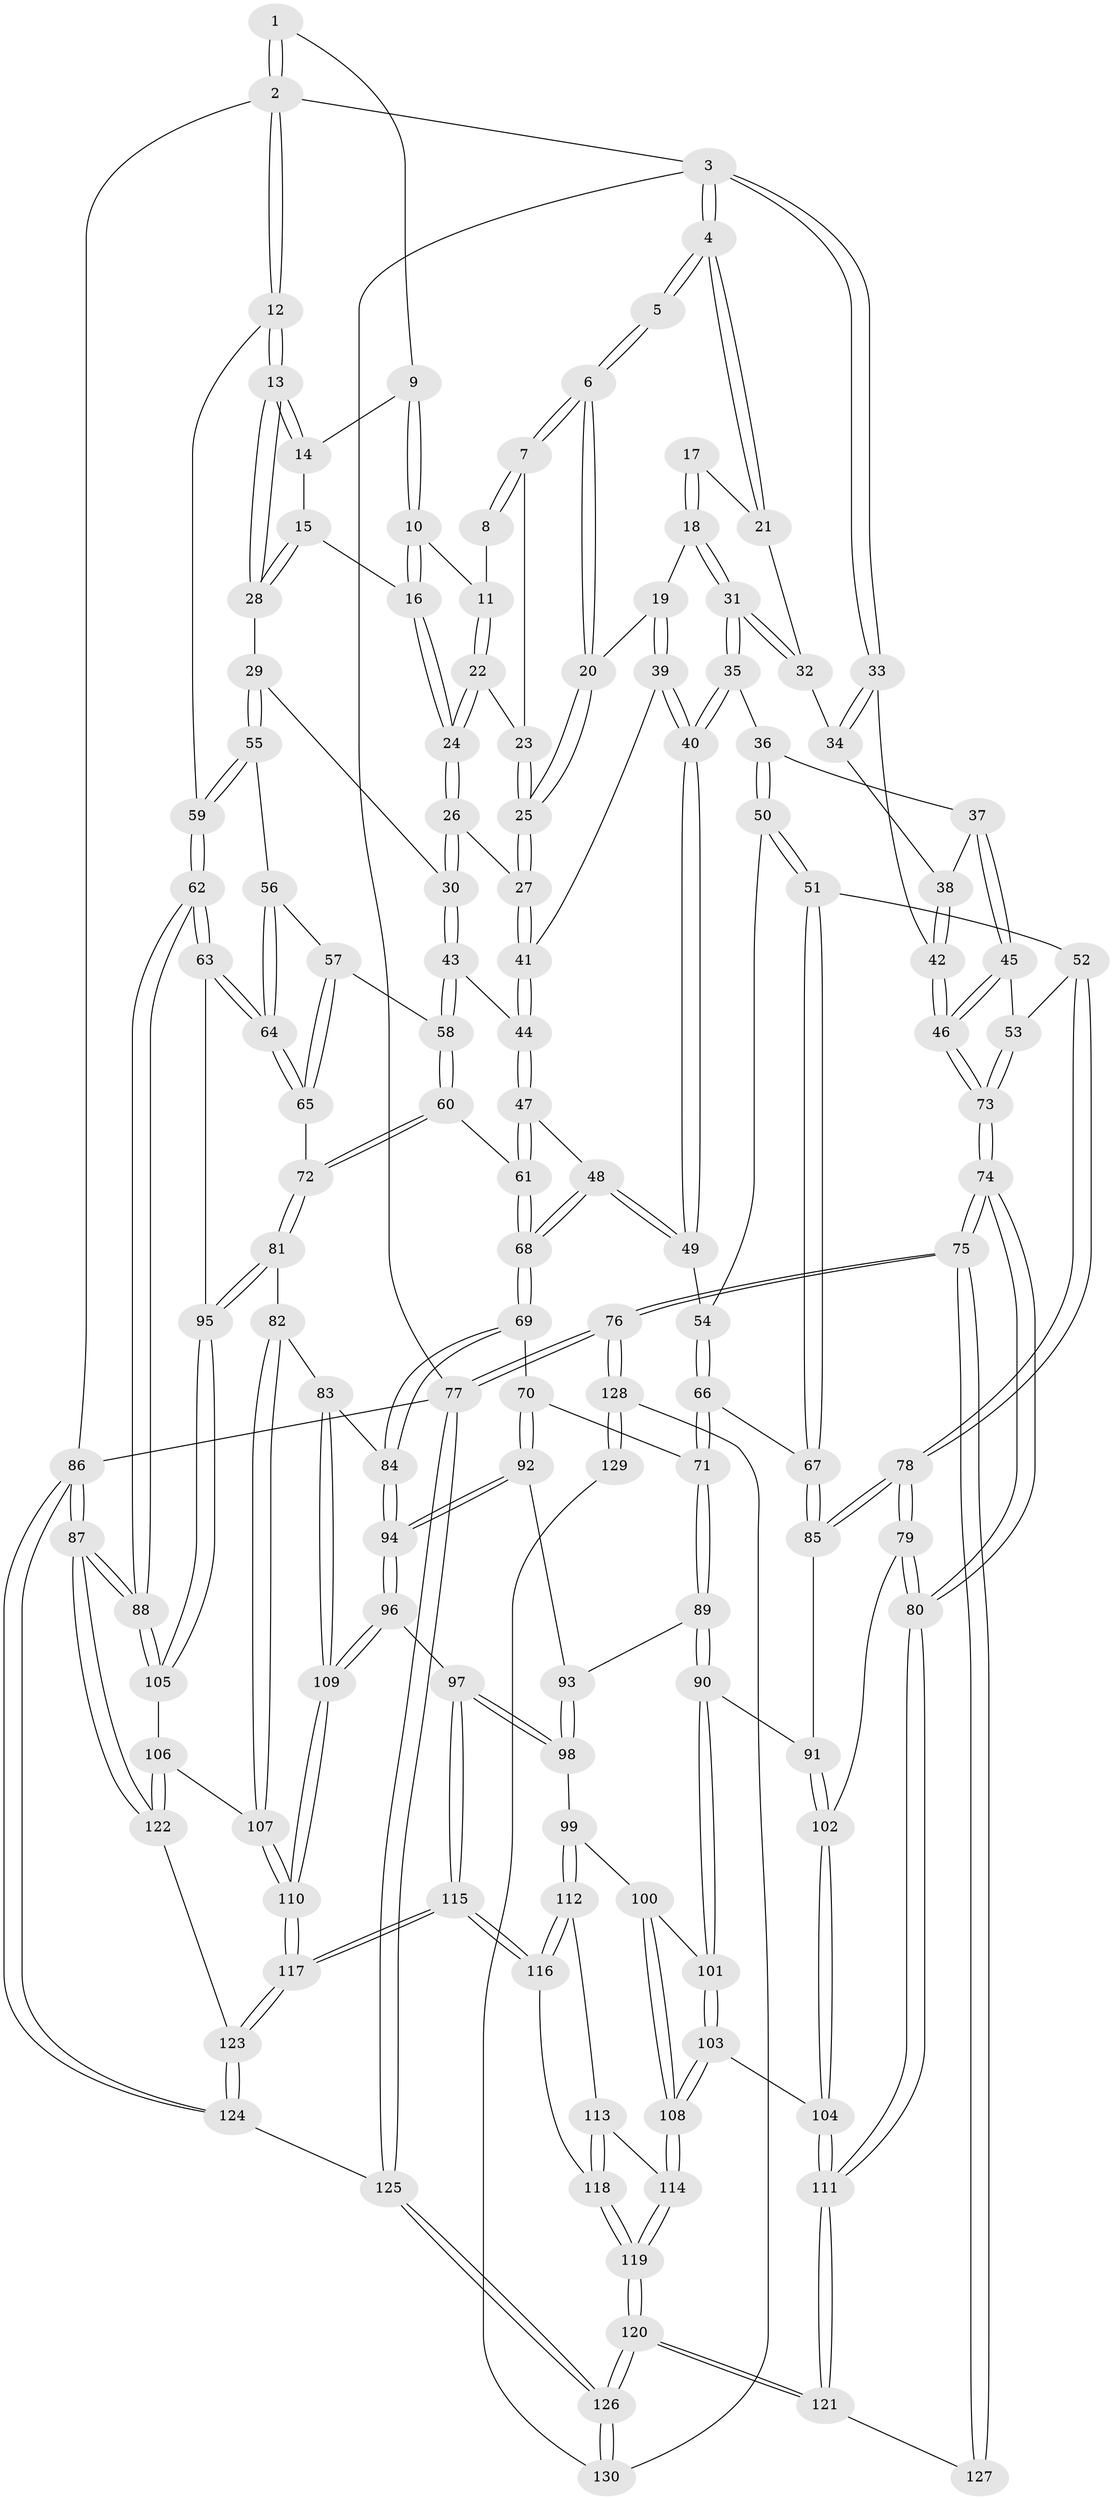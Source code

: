 // coarse degree distribution, {4: 0.44871794871794873, 7: 0.038461538461538464, 3: 0.038461538461538464, 5: 0.3076923076923077, 6: 0.16666666666666666}
// Generated by graph-tools (version 1.1) at 2025/21/03/04/25 18:21:30]
// undirected, 130 vertices, 322 edges
graph export_dot {
graph [start="1"]
  node [color=gray90,style=filled];
  1 [pos="+0.8633801535113217+0"];
  2 [pos="+1+0"];
  3 [pos="+0+0"];
  4 [pos="+0+0"];
  5 [pos="+0+0"];
  6 [pos="+0.4276651734446231+0"];
  7 [pos="+0.44078802991541366+0"];
  8 [pos="+0.5046842378700794+0"];
  9 [pos="+0.8103040780989071+0.01115114601581302"];
  10 [pos="+0.8042005658106991+0.024226550380422304"];
  11 [pos="+0.7338158752284196+0.0671974170770211"];
  12 [pos="+1+0.14038036849256147"];
  13 [pos="+1+0.14887005648670876"];
  14 [pos="+0.9017921747980839+0.060664403923141395"];
  15 [pos="+0.8612020568964902+0.1235115279535598"];
  16 [pos="+0.8313158157383775+0.10513315018523775"];
  17 [pos="+0.16390247858270213+0.06268522117476777"];
  18 [pos="+0.39559734140558533+0"];
  19 [pos="+0.40572031096941946+0"];
  20 [pos="+0.4223830924731266+0"];
  21 [pos="+0.13335818757725001+0.09501305985423694"];
  22 [pos="+0.725546203727275+0.0776393571634087"];
  23 [pos="+0.7150122369815258+0.08138464528062452"];
  24 [pos="+0.7692182772492776+0.18578515086965258"];
  25 [pos="+0.6332121701085818+0.12209839675346693"];
  26 [pos="+0.7662589275972849+0.20900920457720484"];
  27 [pos="+0.6339992512747509+0.14635092073161324"];
  28 [pos="+0.9567216379493155+0.20320978164690134"];
  29 [pos="+0.8648061552161395+0.26204409370316933"];
  30 [pos="+0.7806121330027289+0.2508198352969411"];
  31 [pos="+0.2794912597567461+0.15187730681941233"];
  32 [pos="+0.12885015096079766+0.10853613329658017"];
  33 [pos="+0+0"];
  34 [pos="+0.12693022727886163+0.111027081152884"];
  35 [pos="+0.26506305215741627+0.215162515280886"];
  36 [pos="+0.22418882776937374+0.25481986181626654"];
  37 [pos="+0.12303364983878529+0.22416099855576635"];
  38 [pos="+0.10823182939098883+0.14817135499016007"];
  39 [pos="+0.4677200783854192+0.22608691420198063"];
  40 [pos="+0.4453159713102417+0.27490643496188527"];
  41 [pos="+0.6012124254046067+0.21409851818438355"];
  42 [pos="+0+0.03822689575010801"];
  43 [pos="+0.6946159362706047+0.3258001300549431"];
  44 [pos="+0.6676691439997844+0.3138774363112653"];
  45 [pos="+0.02617175558060993+0.3021072730191762"];
  46 [pos="+0+0.29212604065219044"];
  47 [pos="+0.4732514978103058+0.3760452225189327"];
  48 [pos="+0.46548873897498294+0.3773529166640338"];
  49 [pos="+0.44609173454085566+0.3659229752840679"];
  50 [pos="+0.2468923129291502+0.3836767891213935"];
  51 [pos="+0.2002557289237882+0.43706774934901055"];
  52 [pos="+0.13802809461712576+0.4369895839687918"];
  53 [pos="+0.1373607268566712+0.43645206053100893"];
  54 [pos="+0.4080962999941783+0.3851377116432415"];
  55 [pos="+0.8814001575004784+0.37713289943230904"];
  56 [pos="+0.871127952135892+0.3962422617799992"];
  57 [pos="+0.7737540280343145+0.4219270920062402"];
  58 [pos="+0.7135513029217745+0.422857476061725"];
  59 [pos="+1+0.3903978199783356"];
  60 [pos="+0.7066911031921822+0.437993433089904"];
  61 [pos="+0.6932989928945134+0.4403789835420802"];
  62 [pos="+1+0.6105374382691848"];
  63 [pos="+0.9652886824736903+0.5969065645700257"];
  64 [pos="+0.9390130031052497+0.5819003533900196"];
  65 [pos="+0.9141992065637045+0.5781048470090644"];
  66 [pos="+0.37103560668712593+0.5249286910674152"];
  67 [pos="+0.2396578270466962+0.5346859212988812"];
  68 [pos="+0.5293700023898922+0.5009797974346193"];
  69 [pos="+0.5267642529789888+0.5784244830081355"];
  70 [pos="+0.4299553582424655+0.5888773364551415"];
  71 [pos="+0.4026766044776203+0.5743223118347456"];
  72 [pos="+0.726239557031081+0.5745207252168268"];
  73 [pos="+0+0.45551140418414426"];
  74 [pos="+0+0.7155405115515621"];
  75 [pos="+0+0.7191671755501283"];
  76 [pos="+0+0.9466490250241505"];
  77 [pos="+0+1"];
  78 [pos="+0.0032705394664237766+0.6156419206745092"];
  79 [pos="+0+0.6396272171637013"];
  80 [pos="+0+0.7143140648843405"];
  81 [pos="+0.6802504800429897+0.6317658782042567"];
  82 [pos="+0.6490001672841667+0.6433411198828624"];
  83 [pos="+0.6243731858187581+0.6476312160798487"];
  84 [pos="+0.5450363036030659+0.5991575151512637"];
  85 [pos="+0.229838790108283+0.6098519463450558"];
  86 [pos="+1+1"];
  87 [pos="+1+1"];
  88 [pos="+1+1"];
  89 [pos="+0.2873952180667086+0.6448541547838847"];
  90 [pos="+0.2518582877536143+0.6444057975294305"];
  91 [pos="+0.2456092071256382+0.6407601015189577"];
  92 [pos="+0.4056551018293298+0.6643914006778658"];
  93 [pos="+0.3535281710931911+0.6787944283139979"];
  94 [pos="+0.4462552204675007+0.729074577961171"];
  95 [pos="+0.8128147286284793+0.7641494006948575"];
  96 [pos="+0.4463482739093446+0.7411883886334752"];
  97 [pos="+0.37975911701065906+0.772659674112185"];
  98 [pos="+0.3639382252563087+0.769017863075363"];
  99 [pos="+0.338487036090889+0.7750453985047387"];
  100 [pos="+0.28740454915602287+0.7320069636621079"];
  101 [pos="+0.2741975463670077+0.7121952835769306"];
  102 [pos="+0.19588260578629113+0.6994130458042225"];
  103 [pos="+0.19885712476175563+0.8139421350628557"];
  104 [pos="+0.1489895978787936+0.794857945047216"];
  105 [pos="+0.8125254106204808+0.7790497480290398"];
  106 [pos="+0.7509508430784376+0.8380320753687263"];
  107 [pos="+0.7092109623132034+0.824220635208369"];
  108 [pos="+0.22807129963926046+0.8320974830365797"];
  109 [pos="+0.5548248197322118+0.8161391265643402"];
  110 [pos="+0.5571429684937228+0.8307514273409311"];
  111 [pos="+0.09169000911296929+0.8070750386264794"];
  112 [pos="+0.3128776777839163+0.8098656820268313"];
  113 [pos="+0.28301201847608504+0.832016208005682"];
  114 [pos="+0.24142947428844053+0.843914485873836"];
  115 [pos="+0.4187823047942255+0.8934792806827894"];
  116 [pos="+0.3857191092007579+0.8864397523267987"];
  117 [pos="+0.5144871627344165+0.9754006758566695"];
  118 [pos="+0.3407739577658696+0.8883386541759319"];
  119 [pos="+0.24434834195771402+0.9660745727996641"];
  120 [pos="+0.22098431651653108+1"];
  121 [pos="+0.1356476126243703+0.9495141349625885"];
  122 [pos="+0.7505271327960322+0.8978178856269646"];
  123 [pos="+0.5252017917159362+1"];
  124 [pos="+0.5081446834923502+1"];
  125 [pos="+0.25394834790437826+1"];
  126 [pos="+0.22879165079131208+1"];
  127 [pos="+0.06906737959303672+0.9444580275016446"];
  128 [pos="+0.012634018199426339+0.9663810605214539"];
  129 [pos="+0.05687601338076028+0.9542028073154548"];
  130 [pos="+0.05681715913961469+0.98128519431588"];
  1 -- 2;
  1 -- 2;
  1 -- 9;
  2 -- 3;
  2 -- 12;
  2 -- 12;
  2 -- 86;
  3 -- 4;
  3 -- 4;
  3 -- 33;
  3 -- 33;
  3 -- 77;
  4 -- 5;
  4 -- 5;
  4 -- 21;
  4 -- 21;
  5 -- 6;
  5 -- 6;
  6 -- 7;
  6 -- 7;
  6 -- 20;
  6 -- 20;
  7 -- 8;
  7 -- 8;
  7 -- 23;
  8 -- 11;
  9 -- 10;
  9 -- 10;
  9 -- 14;
  10 -- 11;
  10 -- 16;
  10 -- 16;
  11 -- 22;
  11 -- 22;
  12 -- 13;
  12 -- 13;
  12 -- 59;
  13 -- 14;
  13 -- 14;
  13 -- 28;
  13 -- 28;
  14 -- 15;
  15 -- 16;
  15 -- 28;
  15 -- 28;
  16 -- 24;
  16 -- 24;
  17 -- 18;
  17 -- 18;
  17 -- 21;
  18 -- 19;
  18 -- 31;
  18 -- 31;
  19 -- 20;
  19 -- 39;
  19 -- 39;
  20 -- 25;
  20 -- 25;
  21 -- 32;
  22 -- 23;
  22 -- 24;
  22 -- 24;
  23 -- 25;
  23 -- 25;
  24 -- 26;
  24 -- 26;
  25 -- 27;
  25 -- 27;
  26 -- 27;
  26 -- 30;
  26 -- 30;
  27 -- 41;
  27 -- 41;
  28 -- 29;
  29 -- 30;
  29 -- 55;
  29 -- 55;
  30 -- 43;
  30 -- 43;
  31 -- 32;
  31 -- 32;
  31 -- 35;
  31 -- 35;
  32 -- 34;
  33 -- 34;
  33 -- 34;
  33 -- 42;
  34 -- 38;
  35 -- 36;
  35 -- 40;
  35 -- 40;
  36 -- 37;
  36 -- 50;
  36 -- 50;
  37 -- 38;
  37 -- 45;
  37 -- 45;
  38 -- 42;
  38 -- 42;
  39 -- 40;
  39 -- 40;
  39 -- 41;
  40 -- 49;
  40 -- 49;
  41 -- 44;
  41 -- 44;
  42 -- 46;
  42 -- 46;
  43 -- 44;
  43 -- 58;
  43 -- 58;
  44 -- 47;
  44 -- 47;
  45 -- 46;
  45 -- 46;
  45 -- 53;
  46 -- 73;
  46 -- 73;
  47 -- 48;
  47 -- 61;
  47 -- 61;
  48 -- 49;
  48 -- 49;
  48 -- 68;
  48 -- 68;
  49 -- 54;
  50 -- 51;
  50 -- 51;
  50 -- 54;
  51 -- 52;
  51 -- 67;
  51 -- 67;
  52 -- 53;
  52 -- 78;
  52 -- 78;
  53 -- 73;
  53 -- 73;
  54 -- 66;
  54 -- 66;
  55 -- 56;
  55 -- 59;
  55 -- 59;
  56 -- 57;
  56 -- 64;
  56 -- 64;
  57 -- 58;
  57 -- 65;
  57 -- 65;
  58 -- 60;
  58 -- 60;
  59 -- 62;
  59 -- 62;
  60 -- 61;
  60 -- 72;
  60 -- 72;
  61 -- 68;
  61 -- 68;
  62 -- 63;
  62 -- 63;
  62 -- 88;
  62 -- 88;
  63 -- 64;
  63 -- 64;
  63 -- 95;
  64 -- 65;
  64 -- 65;
  65 -- 72;
  66 -- 67;
  66 -- 71;
  66 -- 71;
  67 -- 85;
  67 -- 85;
  68 -- 69;
  68 -- 69;
  69 -- 70;
  69 -- 84;
  69 -- 84;
  70 -- 71;
  70 -- 92;
  70 -- 92;
  71 -- 89;
  71 -- 89;
  72 -- 81;
  72 -- 81;
  73 -- 74;
  73 -- 74;
  74 -- 75;
  74 -- 75;
  74 -- 80;
  74 -- 80;
  75 -- 76;
  75 -- 76;
  75 -- 127;
  75 -- 127;
  76 -- 77;
  76 -- 77;
  76 -- 128;
  76 -- 128;
  77 -- 125;
  77 -- 125;
  77 -- 86;
  78 -- 79;
  78 -- 79;
  78 -- 85;
  78 -- 85;
  79 -- 80;
  79 -- 80;
  79 -- 102;
  80 -- 111;
  80 -- 111;
  81 -- 82;
  81 -- 95;
  81 -- 95;
  82 -- 83;
  82 -- 107;
  82 -- 107;
  83 -- 84;
  83 -- 109;
  83 -- 109;
  84 -- 94;
  84 -- 94;
  85 -- 91;
  86 -- 87;
  86 -- 87;
  86 -- 124;
  86 -- 124;
  87 -- 88;
  87 -- 88;
  87 -- 122;
  87 -- 122;
  88 -- 105;
  88 -- 105;
  89 -- 90;
  89 -- 90;
  89 -- 93;
  90 -- 91;
  90 -- 101;
  90 -- 101;
  91 -- 102;
  91 -- 102;
  92 -- 93;
  92 -- 94;
  92 -- 94;
  93 -- 98;
  93 -- 98;
  94 -- 96;
  94 -- 96;
  95 -- 105;
  95 -- 105;
  96 -- 97;
  96 -- 109;
  96 -- 109;
  97 -- 98;
  97 -- 98;
  97 -- 115;
  97 -- 115;
  98 -- 99;
  99 -- 100;
  99 -- 112;
  99 -- 112;
  100 -- 101;
  100 -- 108;
  100 -- 108;
  101 -- 103;
  101 -- 103;
  102 -- 104;
  102 -- 104;
  103 -- 104;
  103 -- 108;
  103 -- 108;
  104 -- 111;
  104 -- 111;
  105 -- 106;
  106 -- 107;
  106 -- 122;
  106 -- 122;
  107 -- 110;
  107 -- 110;
  108 -- 114;
  108 -- 114;
  109 -- 110;
  109 -- 110;
  110 -- 117;
  110 -- 117;
  111 -- 121;
  111 -- 121;
  112 -- 113;
  112 -- 116;
  112 -- 116;
  113 -- 114;
  113 -- 118;
  113 -- 118;
  114 -- 119;
  114 -- 119;
  115 -- 116;
  115 -- 116;
  115 -- 117;
  115 -- 117;
  116 -- 118;
  117 -- 123;
  117 -- 123;
  118 -- 119;
  118 -- 119;
  119 -- 120;
  119 -- 120;
  120 -- 121;
  120 -- 121;
  120 -- 126;
  120 -- 126;
  121 -- 127;
  122 -- 123;
  123 -- 124;
  123 -- 124;
  124 -- 125;
  125 -- 126;
  125 -- 126;
  126 -- 130;
  126 -- 130;
  128 -- 129;
  128 -- 129;
  128 -- 130;
  129 -- 130;
}
